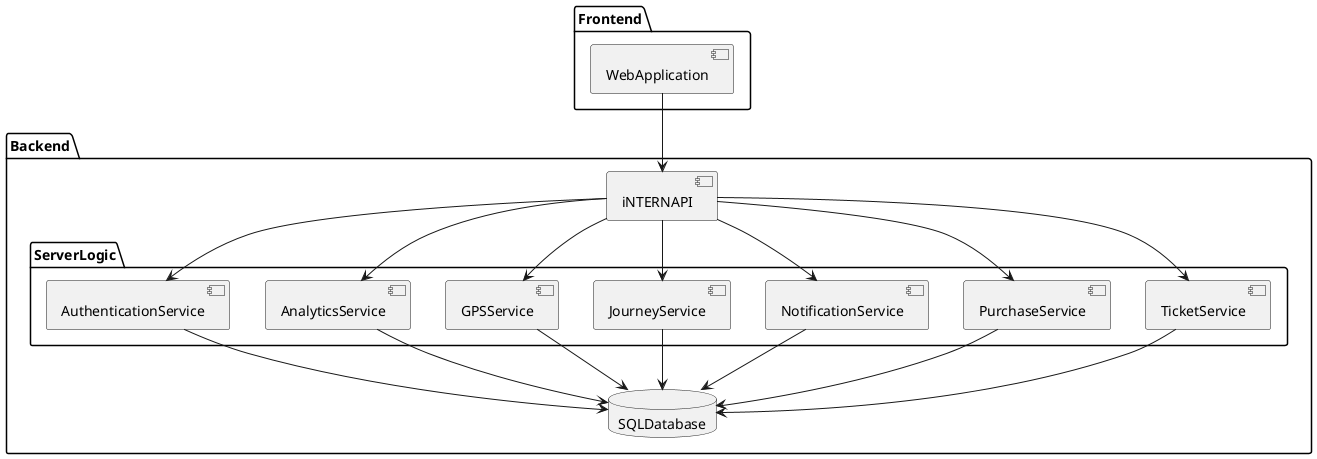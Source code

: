 @startuml
package "Backend" {
    database SQLDatabase

    package "ServerLogic" {
        component TicketService
        component PurchaseService
        component NotificationService
        component JourneyService
        component GPSService
        component AnalyticsService
        component AuthenticationService
    }

    component iNTERNAPI
}

package "Frontend" {
    component WebApplication
}


WebApplication --> iNTERNAPI



iNTERNAPI --> TicketService
iNTERNAPI --> PurchaseService
iNTERNAPI --> NotificationService
iNTERNAPI --> JourneyService
iNTERNAPI --> GPSService
iNTERNAPI --> AnalyticsService
iNTERNAPI --> AuthenticationService


TicketService --> SQLDatabase
PurchaseService --> SQLDatabase
NotificationService --> SQLDatabase
JourneyService --> SQLDatabase
GPSService --> SQLDatabase
AnalyticsService --> SQLDatabase
AuthenticationService --> SQLDatabase

@enduml
